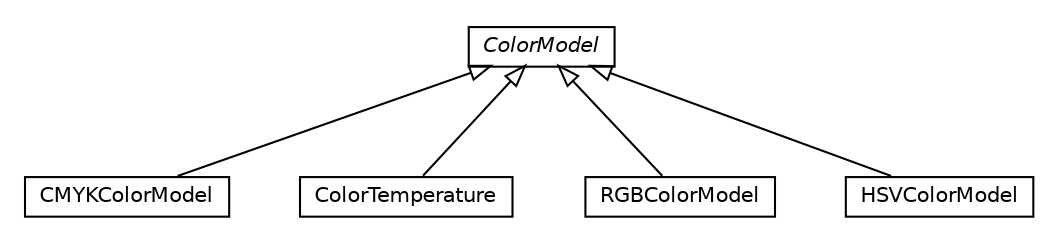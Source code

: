 #!/usr/local/bin/dot
#
# Class diagram 
# Generated by UMLGraph version R5_6-24-gf6e263 (http://www.umlgraph.org/)
#

digraph G {
	edge [fontname="Helvetica",fontsize=10,labelfontname="Helvetica",labelfontsize=10];
	node [fontname="Helvetica",fontsize=10,shape=plaintext];
	nodesep=0.25;
	ranksep=0.5;
	// org.universAAL.ontology.unit.color.CMYKColorModel
	c6287 [label=<<table title="org.universAAL.ontology.unit.color.CMYKColorModel" border="0" cellborder="1" cellspacing="0" cellpadding="2" port="p" href="./CMYKColorModel.html">
		<tr><td><table border="0" cellspacing="0" cellpadding="1">
<tr><td align="center" balign="center"> CMYKColorModel </td></tr>
		</table></td></tr>
		</table>>, URL="./CMYKColorModel.html", fontname="Helvetica", fontcolor="black", fontsize=10.0];
	// org.universAAL.ontology.unit.color.ColorTemperature
	c6288 [label=<<table title="org.universAAL.ontology.unit.color.ColorTemperature" border="0" cellborder="1" cellspacing="0" cellpadding="2" port="p" href="./ColorTemperature.html">
		<tr><td><table border="0" cellspacing="0" cellpadding="1">
<tr><td align="center" balign="center"> ColorTemperature </td></tr>
		</table></td></tr>
		</table>>, URL="./ColorTemperature.html", fontname="Helvetica", fontcolor="black", fontsize=10.0];
	// org.universAAL.ontology.unit.color.RGBColorModel
	c6289 [label=<<table title="org.universAAL.ontology.unit.color.RGBColorModel" border="0" cellborder="1" cellspacing="0" cellpadding="2" port="p" href="./RGBColorModel.html">
		<tr><td><table border="0" cellspacing="0" cellpadding="1">
<tr><td align="center" balign="center"> RGBColorModel </td></tr>
		</table></td></tr>
		</table>>, URL="./RGBColorModel.html", fontname="Helvetica", fontcolor="black", fontsize=10.0];
	// org.universAAL.ontology.unit.color.HSVColorModel
	c6290 [label=<<table title="org.universAAL.ontology.unit.color.HSVColorModel" border="0" cellborder="1" cellspacing="0" cellpadding="2" port="p" href="./HSVColorModel.html">
		<tr><td><table border="0" cellspacing="0" cellpadding="1">
<tr><td align="center" balign="center"> HSVColorModel </td></tr>
		</table></td></tr>
		</table>>, URL="./HSVColorModel.html", fontname="Helvetica", fontcolor="black", fontsize=10.0];
	// org.universAAL.ontology.unit.color.ColorModel
	c6291 [label=<<table title="org.universAAL.ontology.unit.color.ColorModel" border="0" cellborder="1" cellspacing="0" cellpadding="2" port="p" href="./ColorModel.html">
		<tr><td><table border="0" cellspacing="0" cellpadding="1">
<tr><td align="center" balign="center"><font face="Helvetica-Oblique"> ColorModel </font></td></tr>
		</table></td></tr>
		</table>>, URL="./ColorModel.html", fontname="Helvetica", fontcolor="black", fontsize=10.0];
	//org.universAAL.ontology.unit.color.CMYKColorModel extends org.universAAL.ontology.unit.color.ColorModel
	c6291:p -> c6287:p [dir=back,arrowtail=empty];
	//org.universAAL.ontology.unit.color.ColorTemperature extends org.universAAL.ontology.unit.color.ColorModel
	c6291:p -> c6288:p [dir=back,arrowtail=empty];
	//org.universAAL.ontology.unit.color.RGBColorModel extends org.universAAL.ontology.unit.color.ColorModel
	c6291:p -> c6289:p [dir=back,arrowtail=empty];
	//org.universAAL.ontology.unit.color.HSVColorModel extends org.universAAL.ontology.unit.color.ColorModel
	c6291:p -> c6290:p [dir=back,arrowtail=empty];
}

